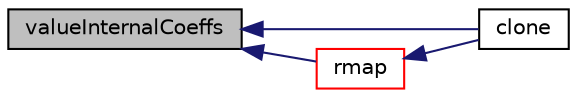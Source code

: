 digraph "valueInternalCoeffs"
{
  bgcolor="transparent";
  edge [fontname="Helvetica",fontsize="10",labelfontname="Helvetica",labelfontsize="10"];
  node [fontname="Helvetica",fontsize="10",shape=record];
  rankdir="LR";
  Node1273 [label="valueInternalCoeffs",height=0.2,width=0.4,color="black", fillcolor="grey75", style="filled", fontcolor="black"];
  Node1273 -> Node1274 [dir="back",color="midnightblue",fontsize="10",style="solid",fontname="Helvetica"];
  Node1274 [label="clone",height=0.2,width=0.4,color="black",URL="$a24689.html#a6dfbb046cc414bcb0ee27a1646815537",tooltip="Construct and return a clone setting internal field reference. "];
  Node1273 -> Node1275 [dir="back",color="midnightblue",fontsize="10",style="solid",fontname="Helvetica"];
  Node1275 [label="rmap",height=0.2,width=0.4,color="red",URL="$a24689.html#abe233fd0f00c5f2012c2a8f57f20f5cb",tooltip="Reverse map the given fvPatchField onto this fvPatchField. "];
  Node1275 -> Node1274 [dir="back",color="midnightblue",fontsize="10",style="solid",fontname="Helvetica"];
}

